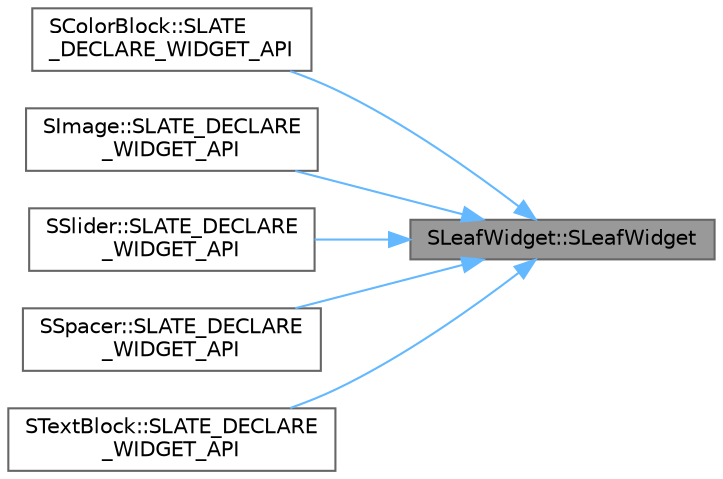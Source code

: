 digraph "SLeafWidget::SLeafWidget"
{
 // INTERACTIVE_SVG=YES
 // LATEX_PDF_SIZE
  bgcolor="transparent";
  edge [fontname=Helvetica,fontsize=10,labelfontname=Helvetica,labelfontsize=10];
  node [fontname=Helvetica,fontsize=10,shape=box,height=0.2,width=0.4];
  rankdir="RL";
  Node1 [id="Node000001",label="SLeafWidget::SLeafWidget",height=0.2,width=0.4,color="gray40", fillcolor="grey60", style="filled", fontcolor="black",tooltip=" "];
  Node1 -> Node2 [id="edge1_Node000001_Node000002",dir="back",color="steelblue1",style="solid",tooltip=" "];
  Node2 [id="Node000002",label="SColorBlock::SLATE\l_DECLARE_WIDGET_API",height=0.2,width=0.4,color="grey40", fillcolor="white", style="filled",URL="$d6/dac/classSColorBlock.html#a64c1eb59c86ad0497f93f2ac198df8cf",tooltip=" "];
  Node1 -> Node3 [id="edge2_Node000001_Node000003",dir="back",color="steelblue1",style="solid",tooltip=" "];
  Node3 [id="Node000003",label="SImage::SLATE_DECLARE\l_WIDGET_API",height=0.2,width=0.4,color="grey40", fillcolor="white", style="filled",URL="$dc/d63/classSImage.html#a6b8e45cc63726ff24ce7c77c56d75d3e",tooltip=" "];
  Node1 -> Node4 [id="edge3_Node000001_Node000004",dir="back",color="steelblue1",style="solid",tooltip=" "];
  Node4 [id="Node000004",label="SSlider::SLATE_DECLARE\l_WIDGET_API",height=0.2,width=0.4,color="grey40", fillcolor="white", style="filled",URL="$d7/db0/classSSlider.html#a5ac8bea4cd6cde0c670224dde27bd7d0",tooltip=" "];
  Node1 -> Node5 [id="edge4_Node000001_Node000005",dir="back",color="steelblue1",style="solid",tooltip=" "];
  Node5 [id="Node000005",label="SSpacer::SLATE_DECLARE\l_WIDGET_API",height=0.2,width=0.4,color="grey40", fillcolor="white", style="filled",URL="$d8/d26/classSSpacer.html#a5f0c3c8dad8f03a07ffe38a23661bda1",tooltip=" "];
  Node1 -> Node6 [id="edge5_Node000001_Node000006",dir="back",color="steelblue1",style="solid",tooltip=" "];
  Node6 [id="Node000006",label="STextBlock::SLATE_DECLARE\l_WIDGET_API",height=0.2,width=0.4,color="grey40", fillcolor="white", style="filled",URL="$d3/d50/classSTextBlock.html#aa688b8bd788990f96d383b306efb984a",tooltip=" "];
}
